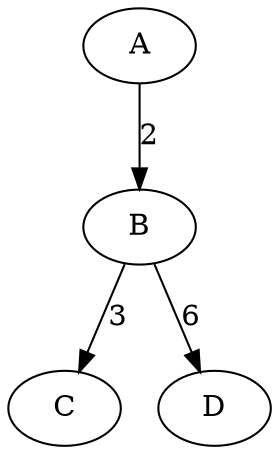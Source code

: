 digraph G {
	graph [bb="0,0,126,212"];
	node [label="\N"];
	A	 [height=0.5,
		pos="63,194",
		width=0.75];
	B	 [height=0.5,
		pos="63,106",
		width=0.75];
	A -> B	 [label=2,
		lp="66.5,150",
		pos="e,63,124.08 63,175.6 63,163.75 63,147.82 63,134.29"];
	C	 [height=0.5,
		pos="27,18",
		width=0.75];
	B -> C	 [label=3,
		lp="52.5,62",
		pos="e,33.92,35.531 56.059,88.418 50.879,76.045 43.705,58.907 37.781,44.755"];
	D	 [height=0.5,
		pos="99,18",
		width=0.75];
	B -> D	 [label=6,
		lp="87.5,62",
		pos="e,92.08,35.531 69.941,88.418 75.121,76.045 82.295,58.907 88.219,44.755"];
}
